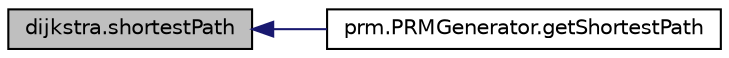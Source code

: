 digraph "dijkstra.shortestPath"
{
  edge [fontname="Helvetica",fontsize="10",labelfontname="Helvetica",labelfontsize="10"];
  node [fontname="Helvetica",fontsize="10",shape=record];
  rankdir="LR";
  Node1 [label="dijkstra.shortestPath",height=0.2,width=0.4,color="black", fillcolor="grey75", style="filled" fontcolor="black"];
  Node1 -> Node2 [dir="back",color="midnightblue",fontsize="10",style="solid",fontname="Helvetica"];
  Node2 [label="prm.PRMGenerator.getShortestPath",height=0.2,width=0.4,color="black", fillcolor="white", style="filled",URL="$classprm_1_1PRMGenerator.html#a68f56f84f2ce43001c1f80a8d5300812"];
}
